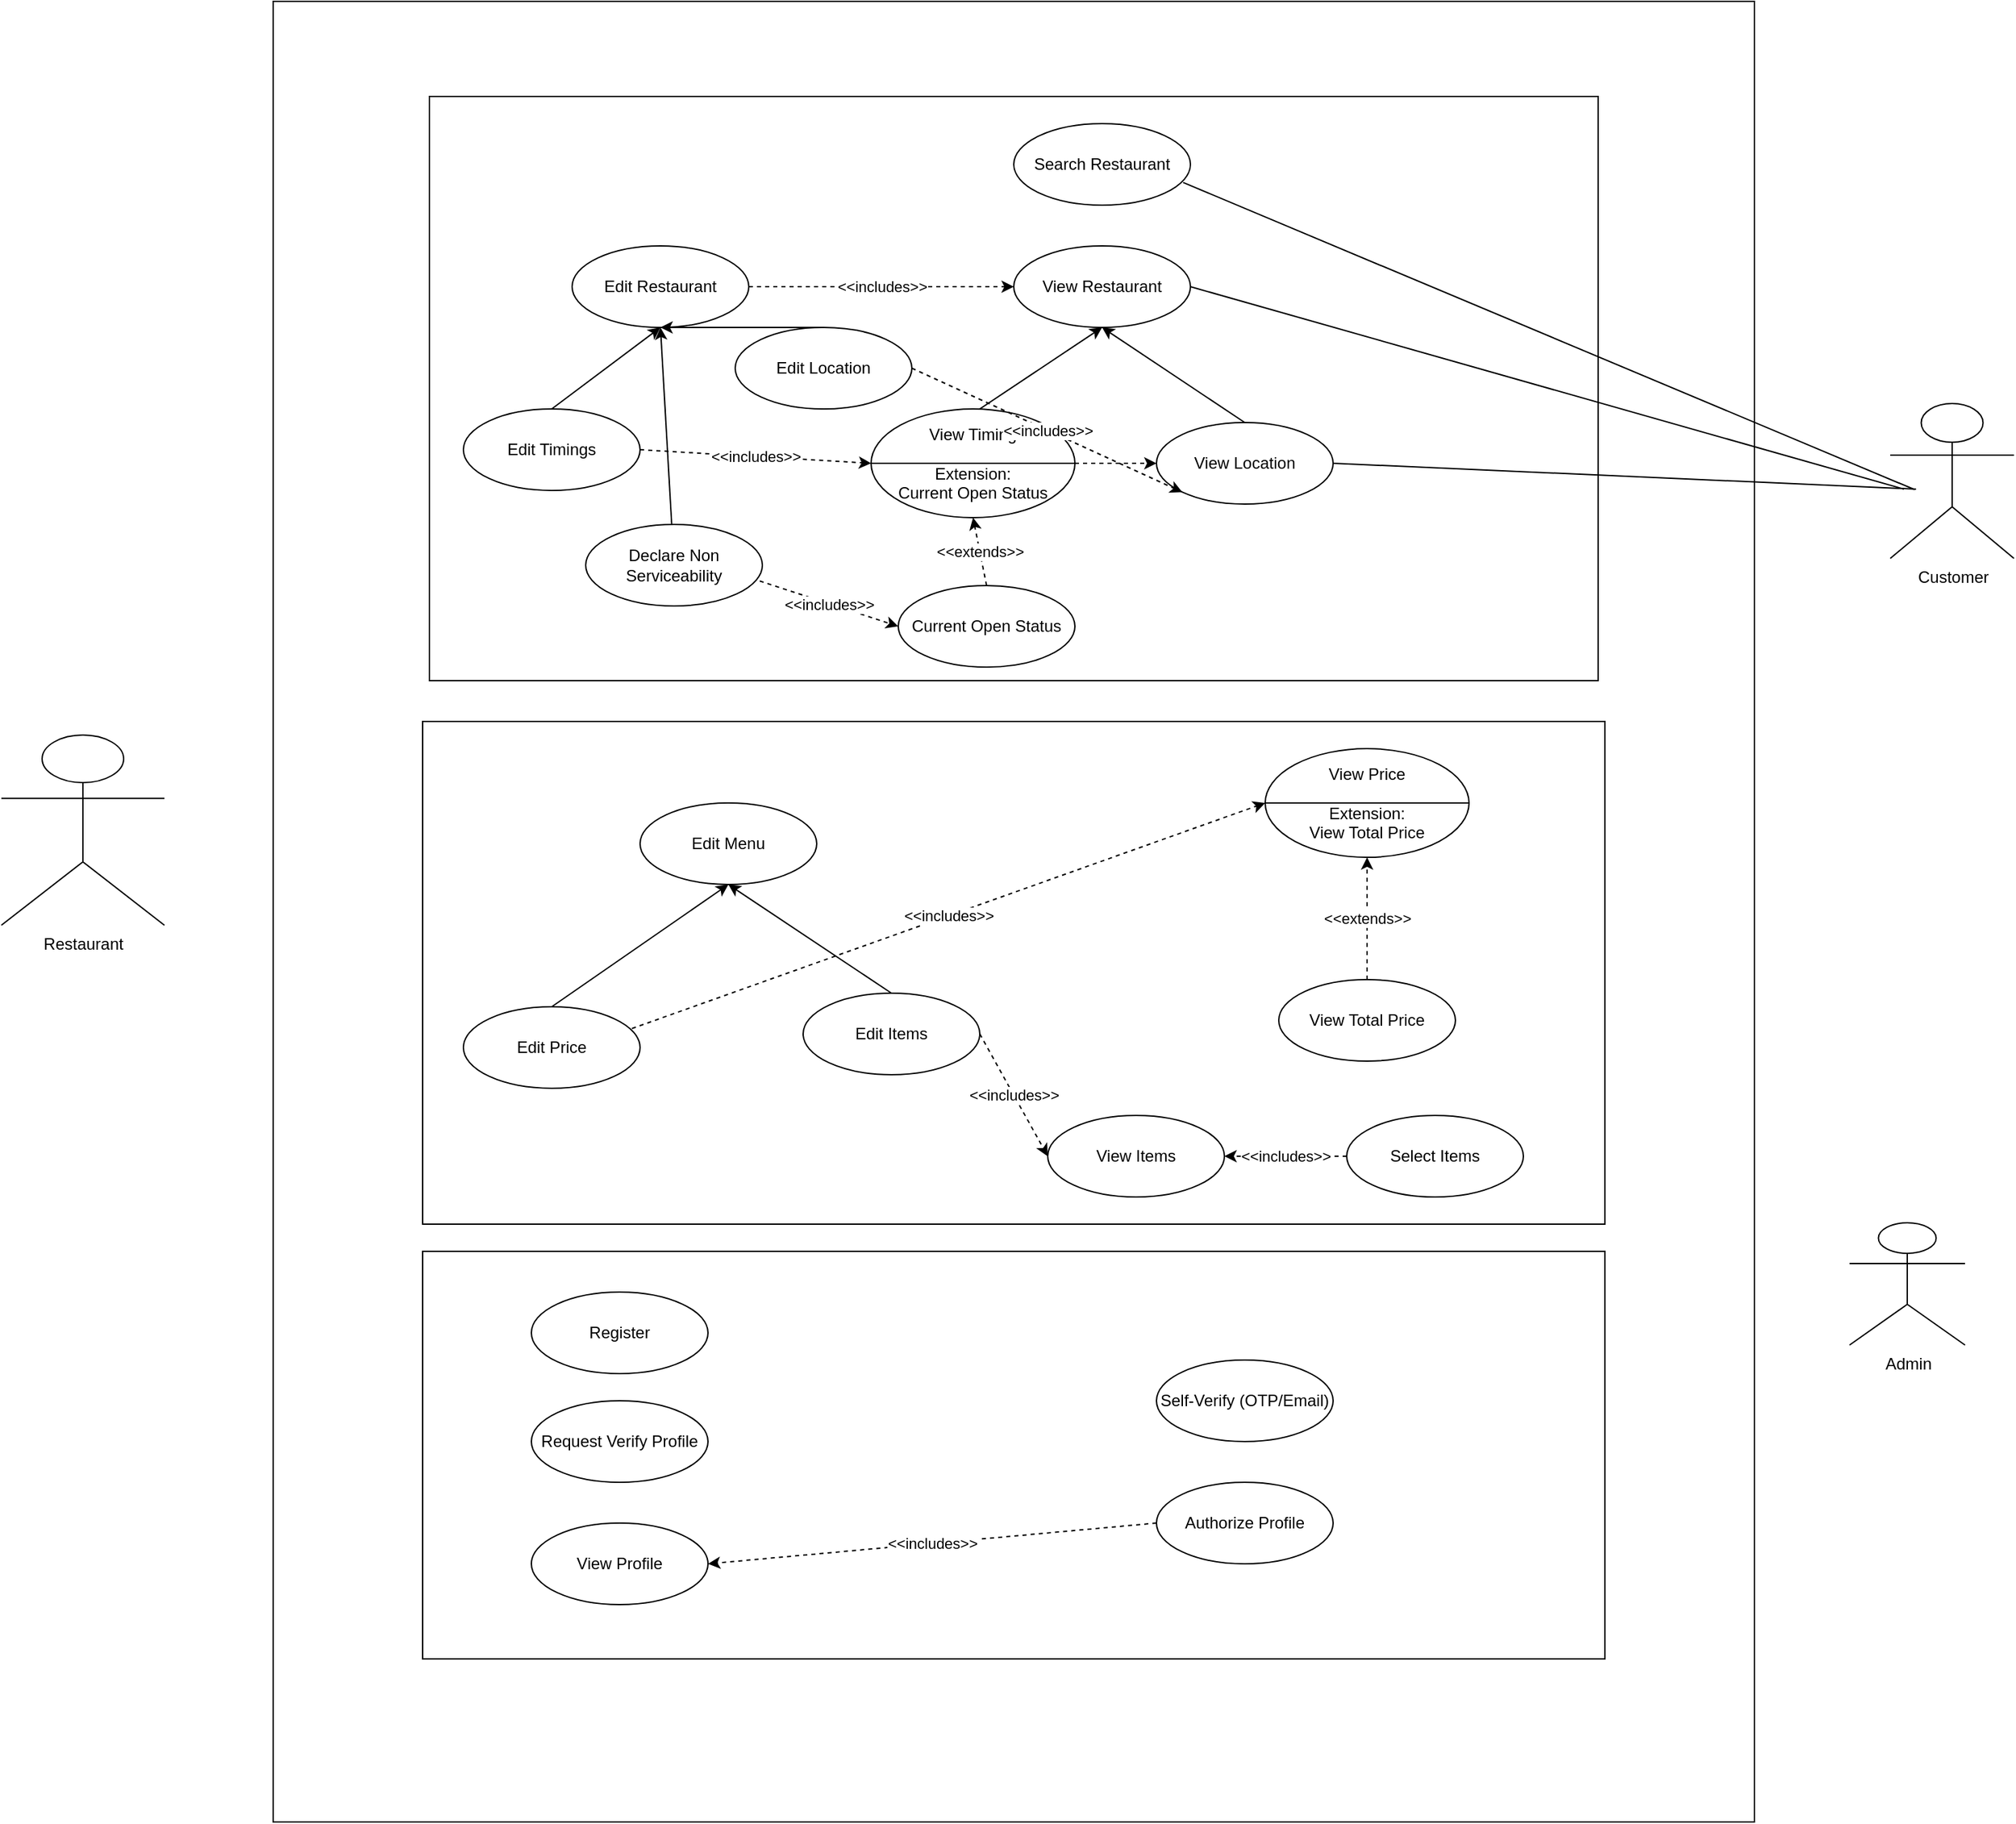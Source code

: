 <mxfile version="14.4.2" type="github">
  <diagram id="carBKXJzMiiaroPGOYq8" name="Page-1">
    <mxGraphModel dx="2297" dy="1850" grid="1" gridSize="9" guides="1" tooltips="1" connect="1" arrows="1" fold="1" page="1" pageScale="1" pageWidth="850" pageHeight="1100" math="0" shadow="0">
      <root>
        <mxCell id="0" />
        <mxCell id="1" parent="0" />
        <mxCell id="CniMn9r-MN8BiPeW_fsj-91" value="" style="rounded=0;whiteSpace=wrap;html=1;" vertex="1" parent="1">
          <mxGeometry x="-120" y="-80" width="1090" height="1340" as="geometry" />
        </mxCell>
        <mxCell id="CniMn9r-MN8BiPeW_fsj-89" value="" style="rounded=0;whiteSpace=wrap;html=1;" vertex="1" parent="1">
          <mxGeometry x="-5" y="-10" width="860" height="430" as="geometry" />
        </mxCell>
        <mxCell id="CniMn9r-MN8BiPeW_fsj-83" value="" style="rounded=0;whiteSpace=wrap;html=1;" vertex="1" parent="1">
          <mxGeometry x="-10" y="840" width="870" height="300" as="geometry" />
        </mxCell>
        <mxCell id="CniMn9r-MN8BiPeW_fsj-81" value="" style="rounded=0;whiteSpace=wrap;html=1;" vertex="1" parent="1">
          <mxGeometry x="-10" y="450" width="870" height="370" as="geometry" />
        </mxCell>
        <mxCell id="CniMn9r-MN8BiPeW_fsj-2" value="Search Restaurant" style="ellipse;whiteSpace=wrap;html=1;" vertex="1" parent="1">
          <mxGeometry x="425" y="10" width="130" height="60" as="geometry" />
        </mxCell>
        <mxCell id="CniMn9r-MN8BiPeW_fsj-6" value="Restaurant&lt;br&gt;" style="shape=umlActor;verticalLabelPosition=bottom;verticalAlign=top;html=1;outlineConnect=0;" vertex="1" parent="1">
          <mxGeometry x="-320" y="460" width="120" height="140" as="geometry" />
        </mxCell>
        <mxCell id="CniMn9r-MN8BiPeW_fsj-93" value="" style="edgeStyle=none;rounded=0;orthogonalLoop=1;jettySize=auto;html=1;entryX=1;entryY=0.5;entryDx=0;entryDy=0;endArrow=none;endFill=0;" edge="1" parent="1" target="CniMn9r-MN8BiPeW_fsj-17">
          <mxGeometry relative="1" as="geometry">
            <mxPoint x="1080" y="279" as="sourcePoint" />
          </mxGeometry>
        </mxCell>
        <mxCell id="CniMn9r-MN8BiPeW_fsj-7" value="Customer" style="shape=umlActor;verticalLabelPosition=bottom;verticalAlign=top;html=1;outlineConnect=0;" vertex="1" parent="1">
          <mxGeometry x="1070" y="216" width="91" height="114" as="geometry" />
        </mxCell>
        <mxCell id="CniMn9r-MN8BiPeW_fsj-9" value="Admin&lt;br&gt;" style="shape=umlActor;verticalLabelPosition=bottom;verticalAlign=top;html=1;outlineConnect=0;" vertex="1" parent="1">
          <mxGeometry x="1040" y="819" width="85" height="90" as="geometry" />
        </mxCell>
        <mxCell id="CniMn9r-MN8BiPeW_fsj-12" value="Edit Restaurant" style="ellipse;whiteSpace=wrap;html=1;" vertex="1" parent="1">
          <mxGeometry x="100" y="100" width="130" height="60" as="geometry" />
        </mxCell>
        <mxCell id="CniMn9r-MN8BiPeW_fsj-13" value="Edit Menu" style="ellipse;whiteSpace=wrap;html=1;" vertex="1" parent="1">
          <mxGeometry x="150" y="510" width="130" height="60" as="geometry" />
        </mxCell>
        <mxCell id="CniMn9r-MN8BiPeW_fsj-32" style="rounded=0;orthogonalLoop=1;jettySize=auto;html=1;exitX=0.5;exitY=0;exitDx=0;exitDy=0;entryX=0.5;entryY=1;entryDx=0;entryDy=0;" edge="1" parent="1" source="CniMn9r-MN8BiPeW_fsj-15" target="CniMn9r-MN8BiPeW_fsj-13">
          <mxGeometry relative="1" as="geometry" />
        </mxCell>
        <mxCell id="CniMn9r-MN8BiPeW_fsj-15" value="Edit Price" style="ellipse;whiteSpace=wrap;html=1;" vertex="1" parent="1">
          <mxGeometry x="20" y="660" width="130" height="60" as="geometry" />
        </mxCell>
        <mxCell id="CniMn9r-MN8BiPeW_fsj-16" value="Edit Items" style="ellipse;whiteSpace=wrap;html=1;" vertex="1" parent="1">
          <mxGeometry x="270" y="650" width="130" height="60" as="geometry" />
        </mxCell>
        <mxCell id="CniMn9r-MN8BiPeW_fsj-17" value="View Restaurant" style="ellipse;whiteSpace=wrap;html=1;" vertex="1" parent="1">
          <mxGeometry x="425" y="100" width="130" height="60" as="geometry" />
        </mxCell>
        <mxCell id="CniMn9r-MN8BiPeW_fsj-18" value="View Items" style="ellipse;whiteSpace=wrap;html=1;" vertex="1" parent="1">
          <mxGeometry x="450" y="740" width="130" height="60" as="geometry" />
        </mxCell>
        <mxCell id="CniMn9r-MN8BiPeW_fsj-19" value="View Total Price" style="ellipse;whiteSpace=wrap;html=1;" vertex="1" parent="1">
          <mxGeometry x="620" y="640" width="130" height="60" as="geometry" />
        </mxCell>
        <mxCell id="CniMn9r-MN8BiPeW_fsj-26" value="" style="endArrow=classic;html=1;dashed=1;exitX=0.954;exitY=0.267;exitDx=0;exitDy=0;exitPerimeter=0;entryX=0;entryY=0.5;entryDx=0;entryDy=0;" edge="1" parent="1" source="CniMn9r-MN8BiPeW_fsj-15" target="CniMn9r-MN8BiPeW_fsj-37">
          <mxGeometry relative="1" as="geometry">
            <mxPoint x="260" y="410" as="sourcePoint" />
            <mxPoint x="420" y="410" as="targetPoint" />
          </mxGeometry>
        </mxCell>
        <mxCell id="CniMn9r-MN8BiPeW_fsj-27" value="&amp;lt;&amp;lt;includes&amp;gt;&amp;gt;" style="edgeLabel;resizable=0;html=1;align=center;verticalAlign=middle;" connectable="0" vertex="1" parent="CniMn9r-MN8BiPeW_fsj-26">
          <mxGeometry relative="1" as="geometry" />
        </mxCell>
        <mxCell id="CniMn9r-MN8BiPeW_fsj-29" value="" style="endArrow=classic;html=1;dashed=1;exitX=1;exitY=0.5;exitDx=0;exitDy=0;entryX=0;entryY=0.5;entryDx=0;entryDy=0;" edge="1" parent="1" source="CniMn9r-MN8BiPeW_fsj-16" target="CniMn9r-MN8BiPeW_fsj-18">
          <mxGeometry relative="1" as="geometry">
            <mxPoint x="390" y="590" as="sourcePoint" />
            <mxPoint x="430" y="560" as="targetPoint" />
          </mxGeometry>
        </mxCell>
        <mxCell id="CniMn9r-MN8BiPeW_fsj-30" value="&amp;lt;&amp;lt;includes&amp;gt;&amp;gt;" style="edgeLabel;resizable=0;html=1;align=center;verticalAlign=middle;" connectable="0" vertex="1" parent="CniMn9r-MN8BiPeW_fsj-29">
          <mxGeometry relative="1" as="geometry" />
        </mxCell>
        <mxCell id="CniMn9r-MN8BiPeW_fsj-33" style="rounded=0;orthogonalLoop=1;jettySize=auto;html=1;exitX=0.5;exitY=0;exitDx=0;exitDy=0;entryX=0.5;entryY=1;entryDx=0;entryDy=0;" edge="1" parent="1" source="CniMn9r-MN8BiPeW_fsj-16" target="CniMn9r-MN8BiPeW_fsj-13">
          <mxGeometry relative="1" as="geometry">
            <mxPoint x="301.97" y="570" as="sourcePoint" />
            <mxPoint x="370" y="521.98" as="targetPoint" />
          </mxGeometry>
        </mxCell>
        <mxCell id="CniMn9r-MN8BiPeW_fsj-35" value="" style="endArrow=classic;html=1;dashed=1;exitX=0.5;exitY=0;exitDx=0;exitDy=0;entryX=0.5;entryY=1;entryDx=0;entryDy=0;" edge="1" parent="1" source="CniMn9r-MN8BiPeW_fsj-19" target="CniMn9r-MN8BiPeW_fsj-37">
          <mxGeometry relative="1" as="geometry">
            <mxPoint x="174.02" y="596.02" as="sourcePoint" />
            <mxPoint x="495" y="430" as="targetPoint" />
          </mxGeometry>
        </mxCell>
        <mxCell id="CniMn9r-MN8BiPeW_fsj-36" value="&amp;lt;&amp;lt;extends&amp;gt;&amp;gt;" style="edgeLabel;resizable=0;html=1;align=center;verticalAlign=middle;" connectable="0" vertex="1" parent="CniMn9r-MN8BiPeW_fsj-35">
          <mxGeometry relative="1" as="geometry" />
        </mxCell>
        <mxCell id="CniMn9r-MN8BiPeW_fsj-37" value="View Price&lt;br&gt;&lt;br&gt;Extension: &lt;br&gt;View Total Price" style="shape=lineEllipse;perimeter=ellipsePerimeter;whiteSpace=wrap;html=1;backgroundOutline=1;" vertex="1" parent="1">
          <mxGeometry x="610" y="470" width="150" height="80" as="geometry" />
        </mxCell>
        <mxCell id="CniMn9r-MN8BiPeW_fsj-39" value="" style="endArrow=classic;html=1;dashed=1;exitX=1;exitY=0.5;exitDx=0;exitDy=0;entryX=0;entryY=0.5;entryDx=0;entryDy=0;" edge="1" parent="1" source="CniMn9r-MN8BiPeW_fsj-12" target="CniMn9r-MN8BiPeW_fsj-17">
          <mxGeometry relative="1" as="geometry">
            <mxPoint x="260" y="338.01" as="sourcePoint" />
            <mxPoint x="540.98" y="121.99" as="targetPoint" />
          </mxGeometry>
        </mxCell>
        <mxCell id="CniMn9r-MN8BiPeW_fsj-40" value="&amp;lt;&amp;lt;includes&amp;gt;&amp;gt;" style="edgeLabel;resizable=0;html=1;align=center;verticalAlign=middle;" connectable="0" vertex="1" parent="CniMn9r-MN8BiPeW_fsj-39">
          <mxGeometry relative="1" as="geometry" />
        </mxCell>
        <mxCell id="CniMn9r-MN8BiPeW_fsj-41" value="Edit Timings" style="ellipse;whiteSpace=wrap;html=1;" vertex="1" parent="1">
          <mxGeometry x="20" y="220" width="130" height="60" as="geometry" />
        </mxCell>
        <mxCell id="CniMn9r-MN8BiPeW_fsj-45" value="" style="edgeStyle=none;rounded=0;orthogonalLoop=1;jettySize=auto;html=1;entryX=0.5;entryY=1;entryDx=0;entryDy=0;exitX=0.5;exitY=0;exitDx=0;exitDy=0;" edge="1" parent="1" source="CniMn9r-MN8BiPeW_fsj-42" target="CniMn9r-MN8BiPeW_fsj-12">
          <mxGeometry relative="1" as="geometry">
            <mxPoint x="350" y="279" as="sourcePoint" />
            <mxPoint x="235" y="120" as="targetPoint" />
          </mxGeometry>
        </mxCell>
        <mxCell id="CniMn9r-MN8BiPeW_fsj-42" value="Edit Location" style="ellipse;whiteSpace=wrap;html=1;" vertex="1" parent="1">
          <mxGeometry x="220" y="160" width="130" height="60" as="geometry" />
        </mxCell>
        <mxCell id="CniMn9r-MN8BiPeW_fsj-44" value="" style="endArrow=classic;html=1;exitX=0.5;exitY=0;exitDx=0;exitDy=0;rounded=0;entryX=0.5;entryY=1;entryDx=0;entryDy=0;" edge="1" parent="1" source="CniMn9r-MN8BiPeW_fsj-41" target="CniMn9r-MN8BiPeW_fsj-12">
          <mxGeometry width="50" height="50" relative="1" as="geometry">
            <mxPoint x="100" y="320" as="sourcePoint" />
            <mxPoint x="140" y="280" as="targetPoint" />
          </mxGeometry>
        </mxCell>
        <mxCell id="CniMn9r-MN8BiPeW_fsj-46" value="View Location" style="ellipse;whiteSpace=wrap;html=1;" vertex="1" parent="1">
          <mxGeometry x="530" y="230" width="130" height="60" as="geometry" />
        </mxCell>
        <mxCell id="CniMn9r-MN8BiPeW_fsj-48" value="" style="endArrow=classic;html=1;exitX=0.5;exitY=0;exitDx=0;exitDy=0;entryX=0.5;entryY=1;entryDx=0;entryDy=0;" edge="1" parent="1" target="CniMn9r-MN8BiPeW_fsj-17">
          <mxGeometry width="50" height="50" relative="1" as="geometry">
            <mxPoint x="385" y="230" as="sourcePoint" />
            <mxPoint x="370" y="-40" as="targetPoint" />
          </mxGeometry>
        </mxCell>
        <mxCell id="CniMn9r-MN8BiPeW_fsj-49" value="" style="endArrow=classic;html=1;entryX=0.5;entryY=1;entryDx=0;entryDy=0;exitX=0.5;exitY=0;exitDx=0;exitDy=0;" edge="1" parent="1" source="CniMn9r-MN8BiPeW_fsj-46" target="CniMn9r-MN8BiPeW_fsj-17">
          <mxGeometry width="50" height="50" relative="1" as="geometry">
            <mxPoint x="565" y="220" as="sourcePoint" />
            <mxPoint x="615" y="170" as="targetPoint" />
          </mxGeometry>
        </mxCell>
        <mxCell id="CniMn9r-MN8BiPeW_fsj-52" value="" style="edgeStyle=none;rounded=0;orthogonalLoop=1;jettySize=auto;html=1;entryX=0.5;entryY=1;entryDx=0;entryDy=0;" edge="1" parent="1" source="CniMn9r-MN8BiPeW_fsj-50" target="CniMn9r-MN8BiPeW_fsj-12">
          <mxGeometry relative="1" as="geometry" />
        </mxCell>
        <mxCell id="CniMn9r-MN8BiPeW_fsj-50" value="Declare Non Serviceability" style="ellipse;whiteSpace=wrap;html=1;" vertex="1" parent="1">
          <mxGeometry x="110" y="305" width="130" height="60" as="geometry" />
        </mxCell>
        <mxCell id="CniMn9r-MN8BiPeW_fsj-53" value="" style="endArrow=classic;html=1;dashed=1;entryX=0;entryY=0.5;entryDx=0;entryDy=0;exitX=1;exitY=0.5;exitDx=0;exitDy=0;" edge="1" parent="1" source="CniMn9r-MN8BiPeW_fsj-41">
          <mxGeometry relative="1" as="geometry">
            <mxPoint x="85" y="310" as="sourcePoint" />
            <mxPoint x="320" y="260" as="targetPoint" />
          </mxGeometry>
        </mxCell>
        <mxCell id="CniMn9r-MN8BiPeW_fsj-54" value="&amp;lt;&amp;lt;includes&amp;gt;&amp;gt;" style="edgeLabel;resizable=0;html=1;align=center;verticalAlign=middle;" connectable="0" vertex="1" parent="CniMn9r-MN8BiPeW_fsj-53">
          <mxGeometry relative="1" as="geometry" />
        </mxCell>
        <mxCell id="CniMn9r-MN8BiPeW_fsj-55" value="" style="endArrow=classic;html=1;dashed=1;entryX=0;entryY=0.5;entryDx=0;entryDy=0;" edge="1" parent="1" source="CniMn9r-MN8BiPeW_fsj-57" target="CniMn9r-MN8BiPeW_fsj-46">
          <mxGeometry relative="1" as="geometry">
            <mxPoint x="330" y="340" as="sourcePoint" />
            <mxPoint x="565" y="290" as="targetPoint" />
          </mxGeometry>
        </mxCell>
        <mxCell id="CniMn9r-MN8BiPeW_fsj-57" value="View Timing&lt;br&gt;&lt;br&gt;Extension: &lt;br&gt;Current Open Status" style="shape=lineEllipse;perimeter=ellipsePerimeter;whiteSpace=wrap;html=1;backgroundOutline=1;" vertex="1" parent="1">
          <mxGeometry x="320" y="220" width="150" height="80" as="geometry" />
        </mxCell>
        <mxCell id="CniMn9r-MN8BiPeW_fsj-58" value="" style="endArrow=classic;html=1;dashed=1;entryX=0;entryY=1;entryDx=0;entryDy=0;exitX=1;exitY=0.5;exitDx=0;exitDy=0;" edge="1" parent="1" source="CniMn9r-MN8BiPeW_fsj-42" target="CniMn9r-MN8BiPeW_fsj-46">
          <mxGeometry relative="1" as="geometry">
            <mxPoint x="330" y="340" as="sourcePoint" />
            <mxPoint x="530" y="260" as="targetPoint" />
          </mxGeometry>
        </mxCell>
        <mxCell id="CniMn9r-MN8BiPeW_fsj-59" value="&amp;lt;&amp;lt;includes&amp;gt;&amp;gt;" style="edgeLabel;resizable=0;html=1;align=center;verticalAlign=middle;" connectable="0" vertex="1" parent="CniMn9r-MN8BiPeW_fsj-58">
          <mxGeometry relative="1" as="geometry" />
        </mxCell>
        <mxCell id="CniMn9r-MN8BiPeW_fsj-60" value="Current Open Status" style="ellipse;whiteSpace=wrap;html=1;" vertex="1" parent="1">
          <mxGeometry x="340" y="350" width="130" height="60" as="geometry" />
        </mxCell>
        <mxCell id="CniMn9r-MN8BiPeW_fsj-61" value="" style="endArrow=classic;html=1;dashed=1;entryX=0.5;entryY=1;entryDx=0;entryDy=0;exitX=0.5;exitY=0;exitDx=0;exitDy=0;" edge="1" parent="1" source="CniMn9r-MN8BiPeW_fsj-60" target="CniMn9r-MN8BiPeW_fsj-57">
          <mxGeometry relative="1" as="geometry">
            <mxPoint x="340" y="350" as="sourcePoint" />
            <mxPoint x="559.038" y="291.213" as="targetPoint" />
          </mxGeometry>
        </mxCell>
        <mxCell id="CniMn9r-MN8BiPeW_fsj-62" value="&amp;lt;&amp;lt;extends&amp;gt;&amp;gt;" style="edgeLabel;resizable=0;html=1;align=center;verticalAlign=middle;" connectable="0" vertex="1" parent="CniMn9r-MN8BiPeW_fsj-61">
          <mxGeometry relative="1" as="geometry" />
        </mxCell>
        <mxCell id="CniMn9r-MN8BiPeW_fsj-64" value="Register" style="ellipse;whiteSpace=wrap;html=1;" vertex="1" parent="1">
          <mxGeometry x="70" y="870" width="130" height="60" as="geometry" />
        </mxCell>
        <mxCell id="CniMn9r-MN8BiPeW_fsj-65" value="Request Verify Profile" style="ellipse;whiteSpace=wrap;html=1;" vertex="1" parent="1">
          <mxGeometry x="70" y="950" width="130" height="60" as="geometry" />
        </mxCell>
        <mxCell id="CniMn9r-MN8BiPeW_fsj-66" value="Self-Verify (OTP/Email)" style="ellipse;whiteSpace=wrap;html=1;" vertex="1" parent="1">
          <mxGeometry x="530" y="920" width="130" height="60" as="geometry" />
        </mxCell>
        <mxCell id="CniMn9r-MN8BiPeW_fsj-67" value="Authorize Profile" style="ellipse;whiteSpace=wrap;html=1;" vertex="1" parent="1">
          <mxGeometry x="530" y="1010" width="130" height="60" as="geometry" />
        </mxCell>
        <mxCell id="CniMn9r-MN8BiPeW_fsj-68" value="" style="endArrow=classic;html=1;dashed=1;exitX=0;exitY=0.5;exitDx=0;exitDy=0;entryX=1;entryY=0.5;entryDx=0;entryDy=0;" edge="1" parent="1" source="CniMn9r-MN8BiPeW_fsj-67" target="CniMn9r-MN8BiPeW_fsj-70">
          <mxGeometry relative="1" as="geometry">
            <mxPoint x="300" y="930" as="sourcePoint" />
            <mxPoint x="190" y="990" as="targetPoint" />
          </mxGeometry>
        </mxCell>
        <mxCell id="CniMn9r-MN8BiPeW_fsj-69" value="&amp;lt;&amp;lt;includes&amp;gt;&amp;gt;" style="edgeLabel;resizable=0;html=1;align=center;verticalAlign=middle;" connectable="0" vertex="1" parent="CniMn9r-MN8BiPeW_fsj-68">
          <mxGeometry relative="1" as="geometry" />
        </mxCell>
        <mxCell id="CniMn9r-MN8BiPeW_fsj-70" value="View Profile" style="ellipse;whiteSpace=wrap;html=1;" vertex="1" parent="1">
          <mxGeometry x="70" y="1040" width="130" height="60" as="geometry" />
        </mxCell>
        <mxCell id="CniMn9r-MN8BiPeW_fsj-71" style="edgeStyle=none;rounded=0;orthogonalLoop=1;jettySize=auto;html=1;entryX=1;entryY=0.5;entryDx=0;entryDy=0;" edge="1" parent="1" source="CniMn9r-MN8BiPeW_fsj-70" target="CniMn9r-MN8BiPeW_fsj-70">
          <mxGeometry relative="1" as="geometry" />
        </mxCell>
        <mxCell id="CniMn9r-MN8BiPeW_fsj-72" value="Select Items" style="ellipse;whiteSpace=wrap;html=1;" vertex="1" parent="1">
          <mxGeometry x="670" y="740" width="130" height="60" as="geometry" />
        </mxCell>
        <mxCell id="CniMn9r-MN8BiPeW_fsj-73" value="" style="endArrow=classic;html=1;dashed=1;exitX=0;exitY=0.5;exitDx=0;exitDy=0;entryX=1;entryY=0.5;entryDx=0;entryDy=0;" edge="1" parent="1" source="CniMn9r-MN8BiPeW_fsj-72" target="CniMn9r-MN8BiPeW_fsj-18">
          <mxGeometry relative="1" as="geometry">
            <mxPoint x="370" y="780" as="sourcePoint" />
            <mxPoint x="510" y="890" as="targetPoint" />
          </mxGeometry>
        </mxCell>
        <mxCell id="CniMn9r-MN8BiPeW_fsj-74" value="&amp;lt;&amp;lt;includes&amp;gt;&amp;gt;" style="edgeLabel;resizable=0;html=1;align=center;verticalAlign=middle;" connectable="0" vertex="1" parent="CniMn9r-MN8BiPeW_fsj-73">
          <mxGeometry relative="1" as="geometry" />
        </mxCell>
        <mxCell id="CniMn9r-MN8BiPeW_fsj-85" value="" style="endArrow=classic;html=1;dashed=1;entryX=0;entryY=0.5;entryDx=0;entryDy=0;exitX=0.985;exitY=0.694;exitDx=0;exitDy=0;exitPerimeter=0;" edge="1" parent="1" source="CniMn9r-MN8BiPeW_fsj-50" target="CniMn9r-MN8BiPeW_fsj-60">
          <mxGeometry relative="1" as="geometry">
            <mxPoint x="160.0" y="380" as="sourcePoint" />
            <mxPoint x="360" y="370" as="targetPoint" />
          </mxGeometry>
        </mxCell>
        <mxCell id="CniMn9r-MN8BiPeW_fsj-86" value="&amp;lt;&amp;lt;includes&amp;gt;&amp;gt;" style="edgeLabel;resizable=0;html=1;align=center;verticalAlign=middle;" connectable="0" vertex="1" parent="CniMn9r-MN8BiPeW_fsj-85">
          <mxGeometry relative="1" as="geometry" />
        </mxCell>
        <mxCell id="CniMn9r-MN8BiPeW_fsj-96" value="" style="edgeStyle=none;rounded=0;orthogonalLoop=1;jettySize=auto;html=1;entryX=1;entryY=0.5;entryDx=0;entryDy=0;endArrow=none;endFill=0;" edge="1" parent="1" target="CniMn9r-MN8BiPeW_fsj-46">
          <mxGeometry relative="1" as="geometry">
            <mxPoint x="1089" y="279" as="sourcePoint" />
            <mxPoint x="564" y="139" as="targetPoint" />
          </mxGeometry>
        </mxCell>
        <mxCell id="CniMn9r-MN8BiPeW_fsj-97" value="" style="edgeStyle=none;rounded=0;orthogonalLoop=1;jettySize=auto;html=1;entryX=0.959;entryY=0.722;entryDx=0;entryDy=0;endArrow=none;endFill=0;entryPerimeter=0;" edge="1" parent="1" target="CniMn9r-MN8BiPeW_fsj-2">
          <mxGeometry relative="1" as="geometry">
            <mxPoint x="1088" y="279.392" as="sourcePoint" />
            <mxPoint x="573" y="148" as="targetPoint" />
          </mxGeometry>
        </mxCell>
      </root>
    </mxGraphModel>
  </diagram>
</mxfile>
